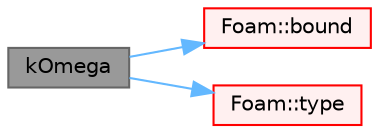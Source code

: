 digraph "kOmega"
{
 // LATEX_PDF_SIZE
  bgcolor="transparent";
  edge [fontname=Helvetica,fontsize=10,labelfontname=Helvetica,labelfontsize=10];
  node [fontname=Helvetica,fontsize=10,shape=box,height=0.2,width=0.4];
  rankdir="LR";
  Node1 [id="Node000001",label="kOmega",height=0.2,width=0.4,color="gray40", fillcolor="grey60", style="filled", fontcolor="black",tooltip=" "];
  Node1 -> Node2 [id="edge1_Node000001_Node000002",color="steelblue1",style="solid",tooltip=" "];
  Node2 [id="Node000002",label="Foam::bound",height=0.2,width=0.4,color="red", fillcolor="#FFF0F0", style="filled",URL="$namespaceFoam.html#a334b2a2d0ce7997d360f7a018174a077",tooltip=" "];
  Node1 -> Node29 [id="edge2_Node000001_Node000029",color="steelblue1",style="solid",tooltip=" "];
  Node29 [id="Node000029",label="Foam::type",height=0.2,width=0.4,color="red", fillcolor="#FFF0F0", style="filled",URL="$namespaceFoam.html#a69e2e8a647a7073be8ce6437c0aff762",tooltip=" "];
}
